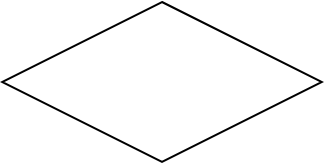 <mxfile version="27.0.6">
  <diagram name="第 1 页" id="OY6KemoRL2oodAjpf0tS">
    <mxGraphModel dx="808" dy="438" grid="1" gridSize="10" guides="1" tooltips="1" connect="1" arrows="1" fold="1" page="1" pageScale="1" pageWidth="827" pageHeight="1169" math="0" shadow="0">
      <root>
        <mxCell id="0" />
        <mxCell id="1" parent="0" />
        <mxCell id="lwp1otFU_7bIzwF2G85L-1" value="" style="rhombus;whiteSpace=wrap;html=1;" vertex="1" parent="1">
          <mxGeometry x="370" y="190" width="160" height="80" as="geometry" />
        </mxCell>
      </root>
    </mxGraphModel>
  </diagram>
</mxfile>
